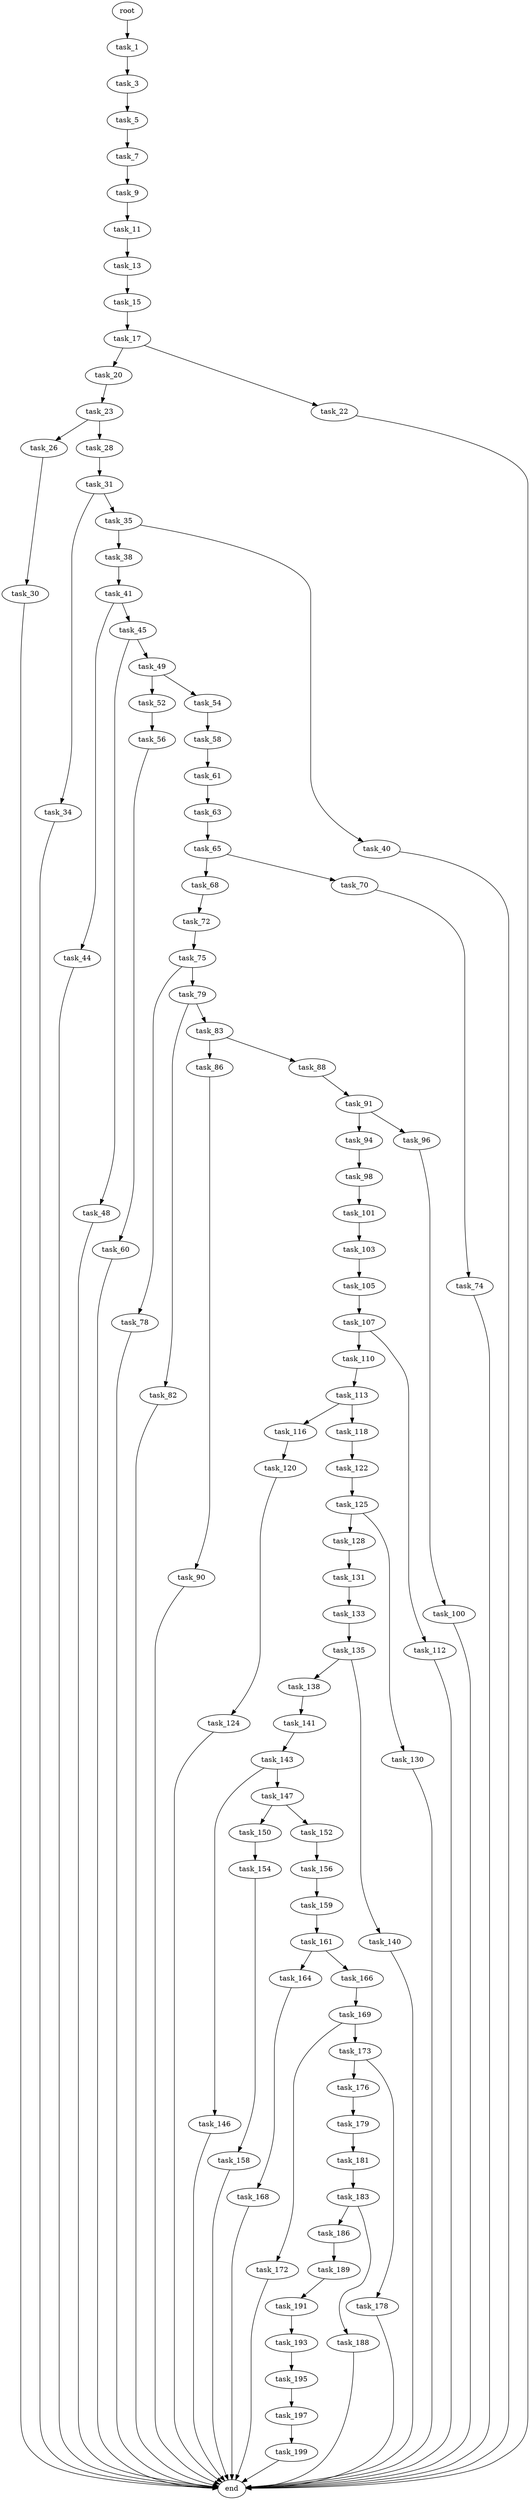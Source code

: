 digraph G {
  root [size="0.000000"];
  task_1 [size="1233673839.000000"];
  task_3 [size="9536305382.000000"];
  task_5 [size="41836799031.000000"];
  task_7 [size="24474108678.000000"];
  task_9 [size="8589934592.000000"];
  task_11 [size="6272571026.000000"];
  task_13 [size="28991029248.000000"];
  task_15 [size="1216756035712.000000"];
  task_17 [size="46577540098.000000"];
  task_20 [size="341437928918.000000"];
  task_22 [size="368293445632.000000"];
  task_23 [size="302655643914.000000"];
  task_26 [size="1833619157.000000"];
  task_28 [size="28991029248.000000"];
  task_30 [size="164452741906.000000"];
  task_31 [size="8589934592.000000"];
  task_34 [size="896149226390.000000"];
  task_35 [size="28991029248.000000"];
  task_38 [size="712079298069.000000"];
  task_40 [size="1073741824000.000000"];
  task_41 [size="130982835674.000000"];
  task_44 [size="46999643542.000000"];
  task_45 [size="549755813888.000000"];
  task_48 [size="183591433063.000000"];
  task_49 [size="368293445632.000000"];
  task_52 [size="259939828753.000000"];
  task_54 [size="9289390601.000000"];
  task_56 [size="539925641936.000000"];
  task_58 [size="7000706999.000000"];
  task_60 [size="6591845356.000000"];
  task_61 [size="7453850977.000000"];
  task_63 [size="1413020683562.000000"];
  task_65 [size="535614911609.000000"];
  task_68 [size="28991029248.000000"];
  task_70 [size="293101913289.000000"];
  task_72 [size="453063466730.000000"];
  task_74 [size="1107917482425.000000"];
  task_75 [size="231928233984.000000"];
  task_78 [size="306775700171.000000"];
  task_79 [size="6729292793.000000"];
  task_82 [size="41464509526.000000"];
  task_83 [size="123240844544.000000"];
  task_86 [size="1073741824000.000000"];
  task_88 [size="17582978318.000000"];
  task_90 [size="19523747874.000000"];
  task_91 [size="498232345261.000000"];
  task_94 [size="110261394584.000000"];
  task_96 [size="3598922283.000000"];
  task_98 [size="8589934592.000000"];
  task_100 [size="782757789696.000000"];
  task_101 [size="68719476736.000000"];
  task_103 [size="8589934592.000000"];
  task_105 [size="205846653704.000000"];
  task_107 [size="28991029248.000000"];
  task_110 [size="3092446819.000000"];
  task_112 [size="251490294105.000000"];
  task_113 [size="3874979016.000000"];
  task_116 [size="8958838155.000000"];
  task_118 [size="40243366494.000000"];
  task_120 [size="5027190540.000000"];
  task_122 [size="549755813888.000000"];
  task_124 [size="22766540337.000000"];
  task_125 [size="253138795575.000000"];
  task_128 [size="806333605752.000000"];
  task_130 [size="692012453965.000000"];
  task_131 [size="20754832505.000000"];
  task_133 [size="32122275881.000000"];
  task_135 [size="8589934592.000000"];
  task_138 [size="6766606774.000000"];
  task_140 [size="5368008953.000000"];
  task_141 [size="110545269941.000000"];
  task_143 [size="397554561053.000000"];
  task_146 [size="1679306651.000000"];
  task_147 [size="1073741824000.000000"];
  task_150 [size="2080144483.000000"];
  task_152 [size="35522178934.000000"];
  task_154 [size="5882135580.000000"];
  task_156 [size="368293445632.000000"];
  task_158 [size="37857327548.000000"];
  task_159 [size="368293445632.000000"];
  task_161 [size="231928233984.000000"];
  task_164 [size="1666649561.000000"];
  task_166 [size="549755813888.000000"];
  task_168 [size="68719476736.000000"];
  task_169 [size="28991029248.000000"];
  task_172 [size="1337823399.000000"];
  task_173 [size="792347365973.000000"];
  task_176 [size="4615961106.000000"];
  task_178 [size="368293445632.000000"];
  task_179 [size="22599231436.000000"];
  task_181 [size="231928233984.000000"];
  task_183 [size="28991029248.000000"];
  task_186 [size="1299477138.000000"];
  task_188 [size="209594778664.000000"];
  task_189 [size="657553525725.000000"];
  task_191 [size="18826479834.000000"];
  task_193 [size="665516150266.000000"];
  task_195 [size="1126286524807.000000"];
  task_197 [size="8286715725.000000"];
  task_199 [size="22605695372.000000"];
  end [size="0.000000"];

  root -> task_1 [size="1.000000"];
  task_1 -> task_3 [size="33554432.000000"];
  task_3 -> task_5 [size="411041792.000000"];
  task_5 -> task_7 [size="33554432.000000"];
  task_7 -> task_9 [size="33554432.000000"];
  task_9 -> task_11 [size="33554432.000000"];
  task_11 -> task_13 [size="33554432.000000"];
  task_13 -> task_15 [size="75497472.000000"];
  task_15 -> task_17 [size="838860800.000000"];
  task_17 -> task_20 [size="33554432.000000"];
  task_17 -> task_22 [size="33554432.000000"];
  task_20 -> task_23 [size="411041792.000000"];
  task_22 -> end [size="1.000000"];
  task_23 -> task_26 [size="411041792.000000"];
  task_23 -> task_28 [size="411041792.000000"];
  task_26 -> task_30 [size="33554432.000000"];
  task_28 -> task_31 [size="75497472.000000"];
  task_30 -> end [size="1.000000"];
  task_31 -> task_34 [size="33554432.000000"];
  task_31 -> task_35 [size="33554432.000000"];
  task_34 -> end [size="1.000000"];
  task_35 -> task_38 [size="75497472.000000"];
  task_35 -> task_40 [size="75497472.000000"];
  task_38 -> task_41 [size="679477248.000000"];
  task_40 -> end [size="1.000000"];
  task_41 -> task_44 [size="411041792.000000"];
  task_41 -> task_45 [size="411041792.000000"];
  task_44 -> end [size="1.000000"];
  task_45 -> task_48 [size="536870912.000000"];
  task_45 -> task_49 [size="536870912.000000"];
  task_48 -> end [size="1.000000"];
  task_49 -> task_52 [size="411041792.000000"];
  task_49 -> task_54 [size="411041792.000000"];
  task_52 -> task_56 [size="536870912.000000"];
  task_54 -> task_58 [size="301989888.000000"];
  task_56 -> task_60 [size="411041792.000000"];
  task_58 -> task_61 [size="209715200.000000"];
  task_60 -> end [size="1.000000"];
  task_61 -> task_63 [size="301989888.000000"];
  task_63 -> task_65 [size="838860800.000000"];
  task_65 -> task_68 [size="411041792.000000"];
  task_65 -> task_70 [size="411041792.000000"];
  task_68 -> task_72 [size="75497472.000000"];
  task_70 -> task_74 [size="536870912.000000"];
  task_72 -> task_75 [size="411041792.000000"];
  task_74 -> end [size="1.000000"];
  task_75 -> task_78 [size="301989888.000000"];
  task_75 -> task_79 [size="301989888.000000"];
  task_78 -> end [size="1.000000"];
  task_79 -> task_82 [size="301989888.000000"];
  task_79 -> task_83 [size="301989888.000000"];
  task_82 -> end [size="1.000000"];
  task_83 -> task_86 [size="134217728.000000"];
  task_83 -> task_88 [size="134217728.000000"];
  task_86 -> task_90 [size="838860800.000000"];
  task_88 -> task_91 [size="411041792.000000"];
  task_90 -> end [size="1.000000"];
  task_91 -> task_94 [size="411041792.000000"];
  task_91 -> task_96 [size="411041792.000000"];
  task_94 -> task_98 [size="134217728.000000"];
  task_96 -> task_100 [size="75497472.000000"];
  task_98 -> task_101 [size="33554432.000000"];
  task_100 -> end [size="1.000000"];
  task_101 -> task_103 [size="134217728.000000"];
  task_103 -> task_105 [size="33554432.000000"];
  task_105 -> task_107 [size="301989888.000000"];
  task_107 -> task_110 [size="75497472.000000"];
  task_107 -> task_112 [size="75497472.000000"];
  task_110 -> task_113 [size="301989888.000000"];
  task_112 -> end [size="1.000000"];
  task_113 -> task_116 [size="75497472.000000"];
  task_113 -> task_118 [size="75497472.000000"];
  task_116 -> task_120 [size="838860800.000000"];
  task_118 -> task_122 [size="33554432.000000"];
  task_120 -> task_124 [size="536870912.000000"];
  task_122 -> task_125 [size="536870912.000000"];
  task_124 -> end [size="1.000000"];
  task_125 -> task_128 [size="209715200.000000"];
  task_125 -> task_130 [size="209715200.000000"];
  task_128 -> task_131 [size="679477248.000000"];
  task_130 -> end [size="1.000000"];
  task_131 -> task_133 [size="411041792.000000"];
  task_133 -> task_135 [size="838860800.000000"];
  task_135 -> task_138 [size="33554432.000000"];
  task_135 -> task_140 [size="33554432.000000"];
  task_138 -> task_141 [size="301989888.000000"];
  task_140 -> end [size="1.000000"];
  task_141 -> task_143 [size="75497472.000000"];
  task_143 -> task_146 [size="838860800.000000"];
  task_143 -> task_147 [size="838860800.000000"];
  task_146 -> end [size="1.000000"];
  task_147 -> task_150 [size="838860800.000000"];
  task_147 -> task_152 [size="838860800.000000"];
  task_150 -> task_154 [size="134217728.000000"];
  task_152 -> task_156 [size="75497472.000000"];
  task_154 -> task_158 [size="209715200.000000"];
  task_156 -> task_159 [size="411041792.000000"];
  task_158 -> end [size="1.000000"];
  task_159 -> task_161 [size="411041792.000000"];
  task_161 -> task_164 [size="301989888.000000"];
  task_161 -> task_166 [size="301989888.000000"];
  task_164 -> task_168 [size="33554432.000000"];
  task_166 -> task_169 [size="536870912.000000"];
  task_168 -> end [size="1.000000"];
  task_169 -> task_172 [size="75497472.000000"];
  task_169 -> task_173 [size="75497472.000000"];
  task_172 -> end [size="1.000000"];
  task_173 -> task_176 [size="679477248.000000"];
  task_173 -> task_178 [size="679477248.000000"];
  task_176 -> task_179 [size="75497472.000000"];
  task_178 -> end [size="1.000000"];
  task_179 -> task_181 [size="838860800.000000"];
  task_181 -> task_183 [size="301989888.000000"];
  task_183 -> task_186 [size="75497472.000000"];
  task_183 -> task_188 [size="75497472.000000"];
  task_186 -> task_189 [size="33554432.000000"];
  task_188 -> end [size="1.000000"];
  task_189 -> task_191 [size="411041792.000000"];
  task_191 -> task_193 [size="679477248.000000"];
  task_193 -> task_195 [size="679477248.000000"];
  task_195 -> task_197 [size="838860800.000000"];
  task_197 -> task_199 [size="134217728.000000"];
  task_199 -> end [size="1.000000"];
}
